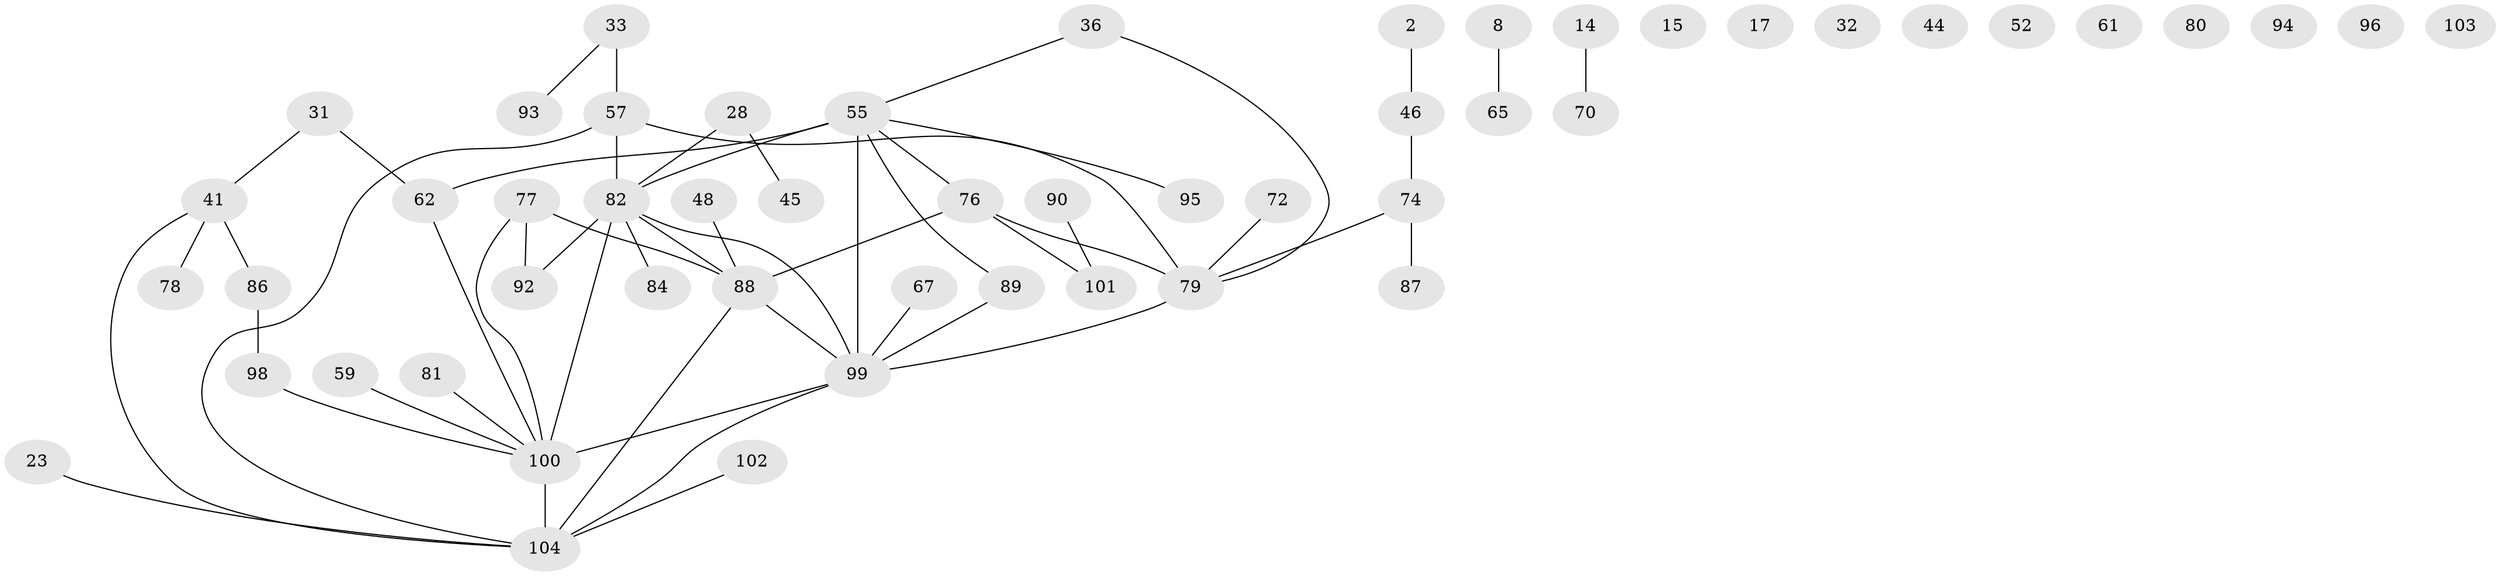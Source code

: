 // original degree distribution, {7: 0.009615384615384616, 1: 0.27884615384615385, 5: 0.04807692307692308, 3: 0.20192307692307693, 2: 0.22115384615384615, 6: 0.028846153846153848, 4: 0.11538461538461539, 0: 0.09615384615384616}
// Generated by graph-tools (version 1.1) at 2025/39/03/09/25 04:39:24]
// undirected, 52 vertices, 55 edges
graph export_dot {
graph [start="1"]
  node [color=gray90,style=filled];
  2;
  8;
  14;
  15;
  17;
  23;
  28;
  31;
  32;
  33 [super="+21"];
  36;
  41;
  44;
  45;
  46;
  48;
  52;
  55 [super="+38"];
  57 [super="+19+7"];
  59;
  61;
  62 [super="+29"];
  65;
  67;
  70;
  72;
  74 [super="+73+20"];
  76 [super="+16"];
  77 [super="+18+54+66"];
  78;
  79 [super="+13+43"];
  80;
  81;
  82 [super="+24+60"];
  84;
  86;
  87;
  88 [super="+22+58"];
  89 [super="+49"];
  90;
  92 [super="+56"];
  93;
  94;
  95;
  96;
  98;
  99 [super="+12+63+83+97"];
  100 [super="+3+85"];
  101 [super="+30"];
  102;
  103;
  104 [super="+71+91"];
  2 -- 46;
  8 -- 65;
  14 -- 70;
  23 -- 104;
  28 -- 45;
  28 -- 82;
  31 -- 41;
  31 -- 62;
  33 -- 93;
  33 -- 57 [weight=2];
  36 -- 55;
  36 -- 79;
  41 -- 78;
  41 -- 86;
  41 -- 104;
  46 -- 74;
  48 -- 88;
  55 -- 76;
  55 -- 82 [weight=2];
  55 -- 89;
  55 -- 62 [weight=2];
  55 -- 95;
  55 -- 99;
  57 -- 79 [weight=2];
  57 -- 82 [weight=2];
  57 -- 104;
  59 -- 100;
  62 -- 100;
  67 -- 99;
  72 -- 79;
  74 -- 87;
  74 -- 79;
  76 -- 101;
  76 -- 79;
  76 -- 88;
  77 -- 88 [weight=2];
  77 -- 92;
  77 -- 100;
  79 -- 99 [weight=2];
  81 -- 100;
  82 -- 92 [weight=2];
  82 -- 100 [weight=2];
  82 -- 84;
  82 -- 99;
  82 -- 88;
  86 -- 98;
  88 -- 104 [weight=2];
  88 -- 99;
  89 -- 99;
  90 -- 101;
  98 -- 100;
  99 -- 104;
  99 -- 100;
  100 -- 104 [weight=2];
  102 -- 104;
}
